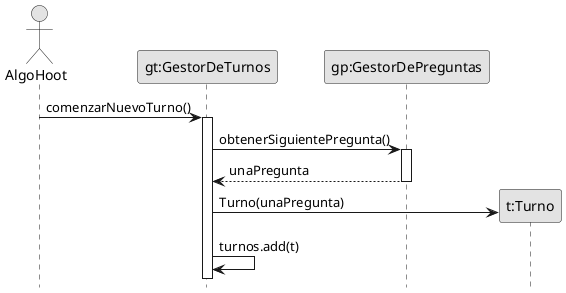 @startuml InicializacionTurno
skinparam monochrome true
hide footbox
skinparam classAttributeIconSize 0


actor "AlgoHoot" as ah
participant "gt:GestorDeTurnos" as gt
participant "gp:GestorDePreguntas" as gp
participant "t:Turno" as t


ah -> gt: comenzarNuevoTurno()
activate gt
    gt -> gp: obtenerSiguientePregunta()
    activate gp
        gt <-- gp: unaPregunta
    deactivate gp
    create t
    gt -> t: Turno(unaPregunta)
    gt -> gt: turnos.add(t)

@enduml